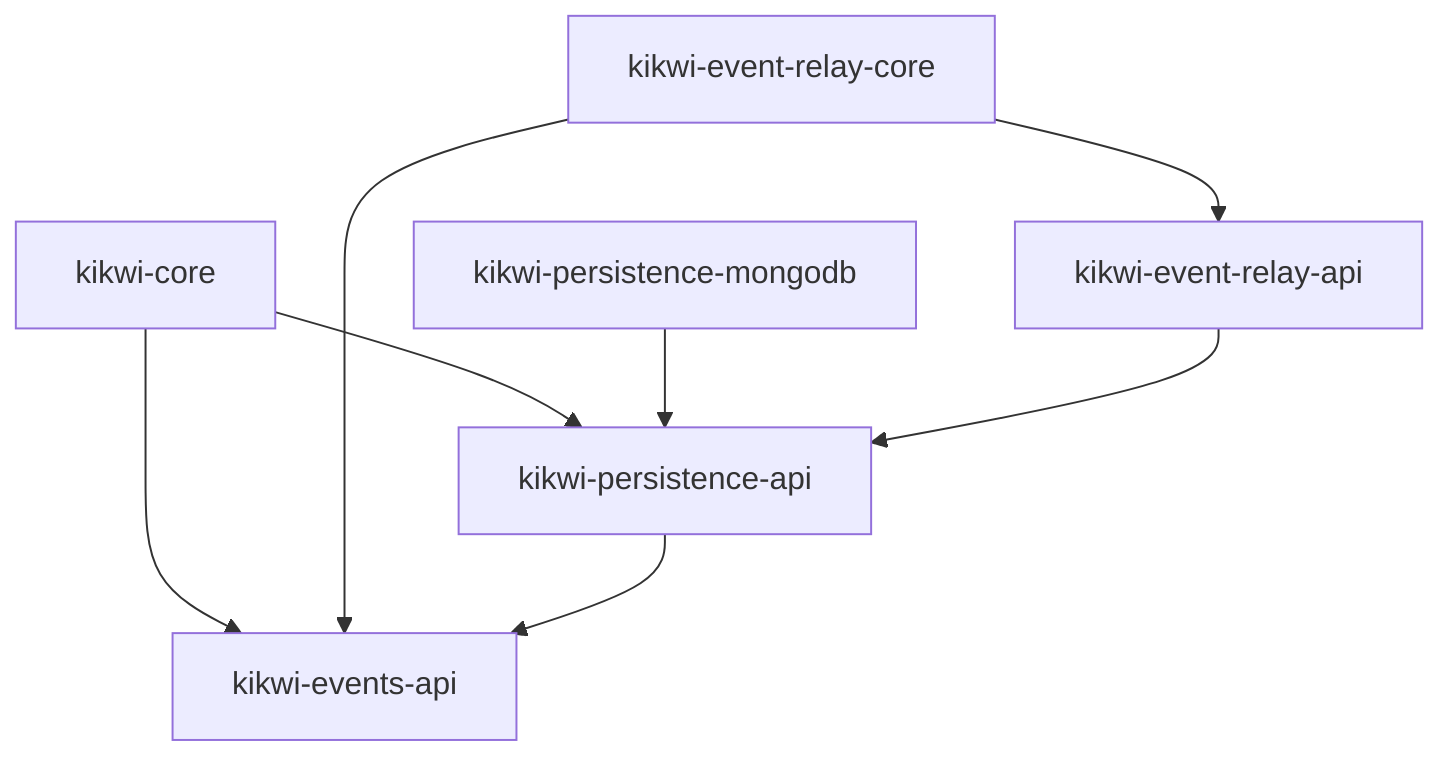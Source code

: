 graph TD
    A[kikwi-core] --> B[kikwi-persistence-api]
    A --> C[kikwi-events-api]

    D[kikwi-persistence-mongodb] --> B

    E[kikwi-event-relay-core] --> F[kikwi-event-relay-api]
    E --> C

    F --> B

    B --> C